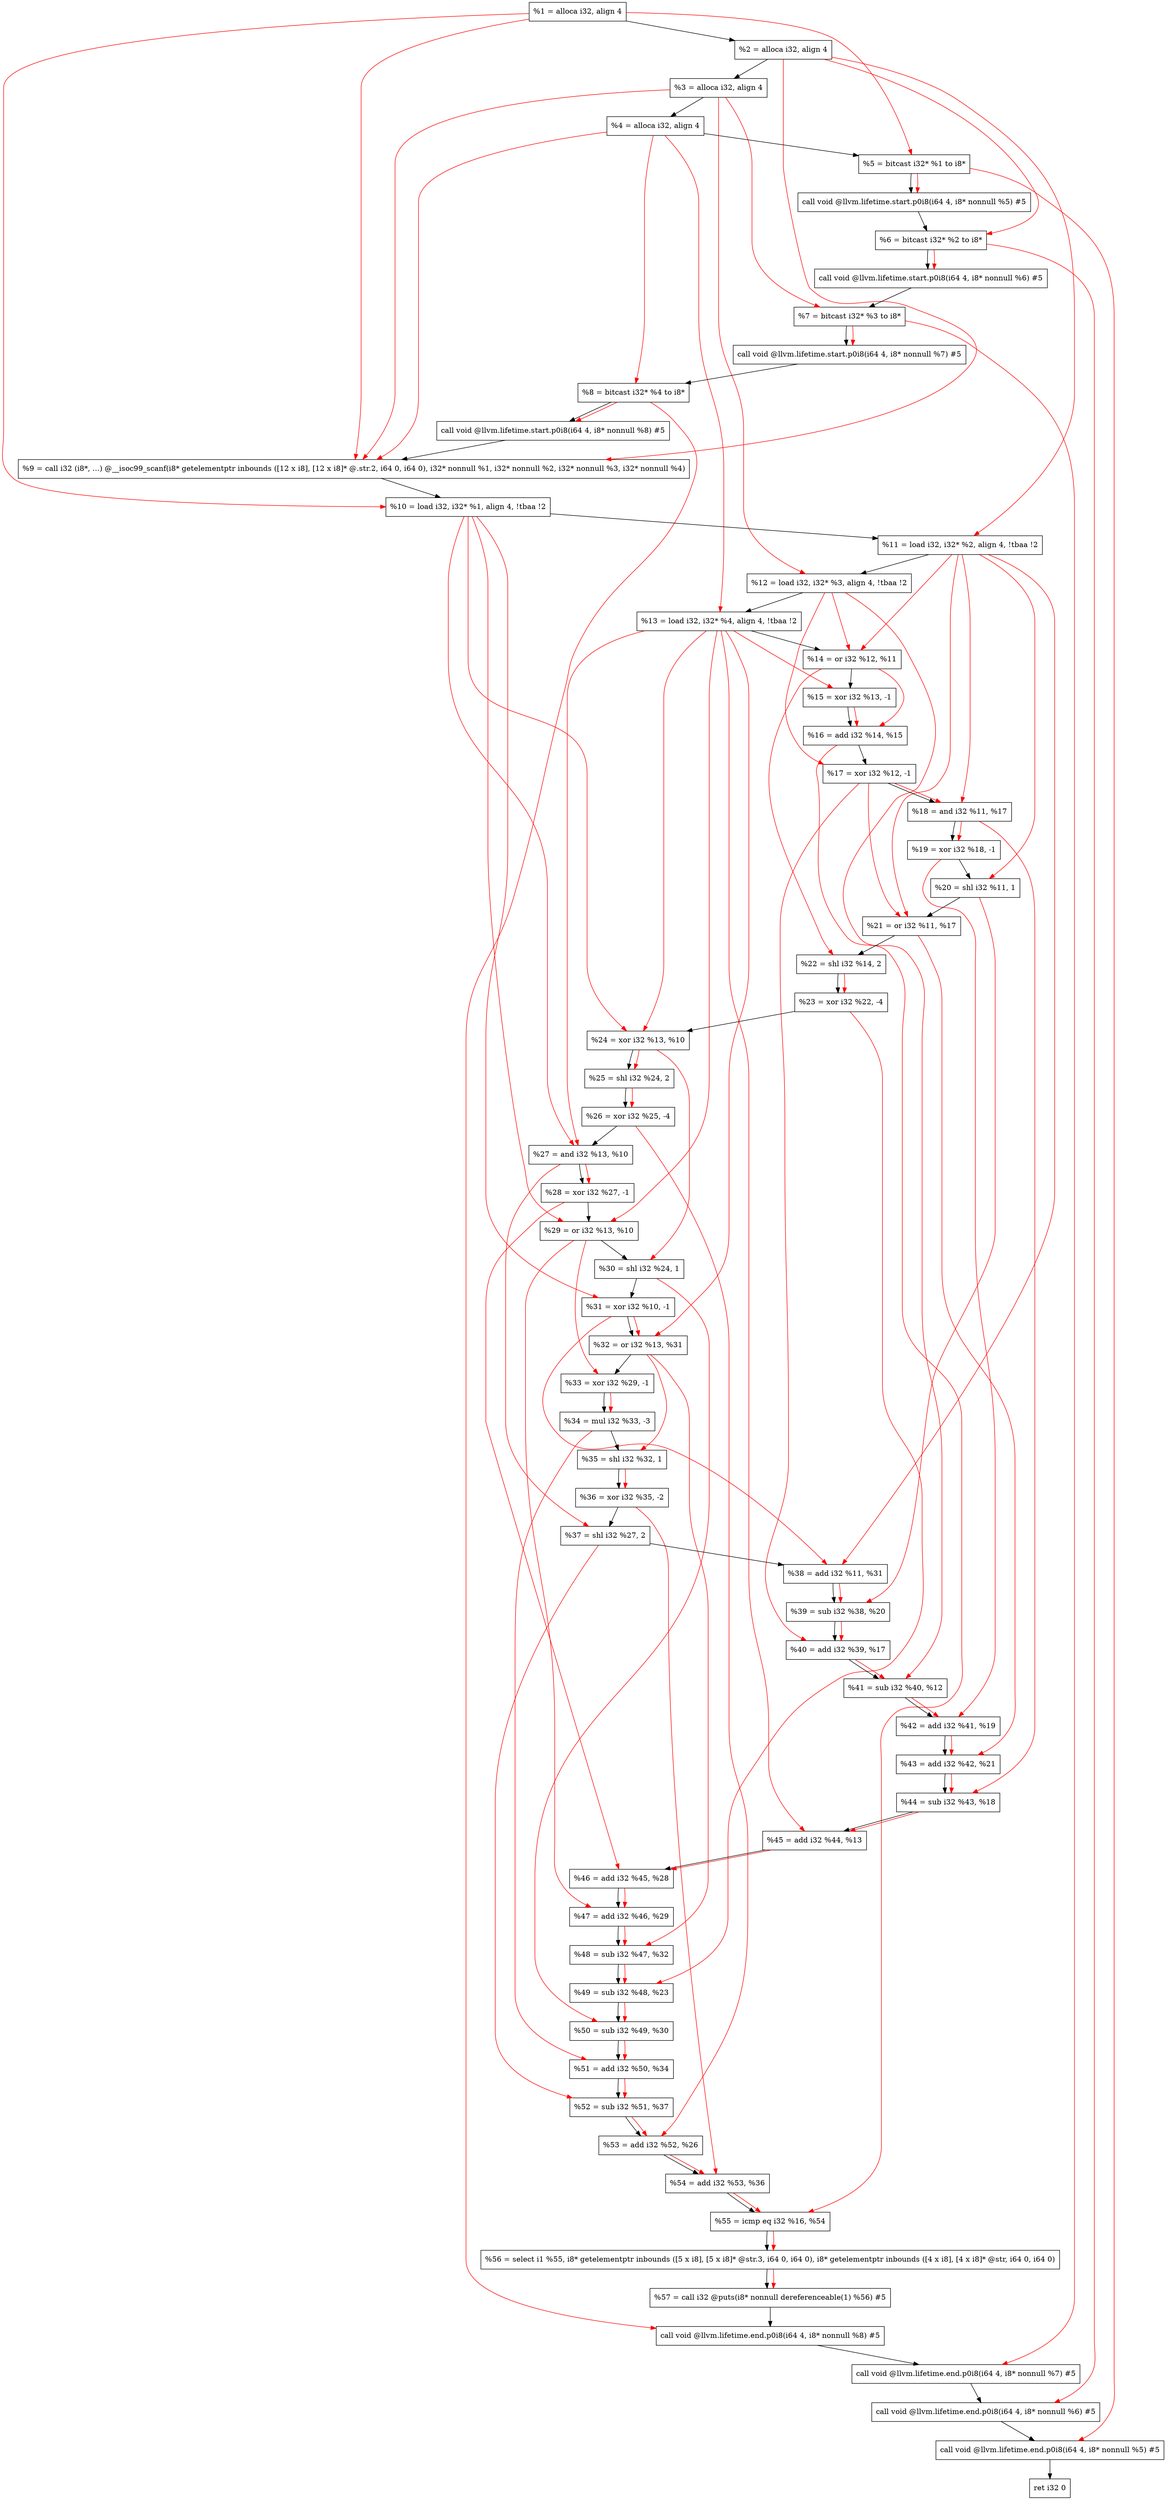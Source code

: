 digraph "DFG for'main' function" {
	Node0x1679d28[shape=record, label="  %1 = alloca i32, align 4"];
	Node0x1679da8[shape=record, label="  %2 = alloca i32, align 4"];
	Node0x1679e38[shape=record, label="  %3 = alloca i32, align 4"];
	Node0x1679e98[shape=record, label="  %4 = alloca i32, align 4"];
	Node0x1679f48[shape=record, label="  %5 = bitcast i32* %1 to i8*"];
	Node0x167a378[shape=record, label="  call void @llvm.lifetime.start.p0i8(i64 4, i8* nonnull %5) #5"];
	Node0x167a458[shape=record, label="  %6 = bitcast i32* %2 to i8*"];
	Node0x167a558[shape=record, label="  call void @llvm.lifetime.start.p0i8(i64 4, i8* nonnull %6) #5"];
	Node0x167a618[shape=record, label="  %7 = bitcast i32* %3 to i8*"];
	Node0x167a6c8[shape=record, label="  call void @llvm.lifetime.start.p0i8(i64 4, i8* nonnull %7) #5"];
	Node0x167a788[shape=record, label="  %8 = bitcast i32* %4 to i8*"];
	Node0x167a838[shape=record, label="  call void @llvm.lifetime.start.p0i8(i64 4, i8* nonnull %8) #5"];
	Node0x1674ba0[shape=record, label="  %9 = call i32 (i8*, ...) @__isoc99_scanf(i8* getelementptr inbounds ([12 x i8], [12 x i8]* @.str.2, i64 0, i64 0), i32* nonnull %1, i32* nonnull %2, i32* nonnull %3, i32* nonnull %4)"];
	Node0x167aa38[shape=record, label="  %10 = load i32, i32* %1, align 4, !tbaa !2"];
	Node0x167b9a8[shape=record, label="  %11 = load i32, i32* %2, align 4, !tbaa !2"];
	Node0x167c018[shape=record, label="  %12 = load i32, i32* %3, align 4, !tbaa !2"];
	Node0x167c078[shape=record, label="  %13 = load i32, i32* %4, align 4, !tbaa !2"];
	Node0x167c0f0[shape=record, label="  %14 = or i32 %12, %11"];
	Node0x167c160[shape=record, label="  %15 = xor i32 %13, -1"];
	Node0x167c1d0[shape=record, label="  %16 = add i32 %14, %15"];
	Node0x167c240[shape=record, label="  %17 = xor i32 %12, -1"];
	Node0x167c2b0[shape=record, label="  %18 = and i32 %11, %17"];
	Node0x167c320[shape=record, label="  %19 = xor i32 %18, -1"];
	Node0x167c390[shape=record, label="  %20 = shl i32 %11, 1"];
	Node0x167c400[shape=record, label="  %21 = or i32 %11, %17"];
	Node0x167c470[shape=record, label="  %22 = shl i32 %14, 2"];
	Node0x167c4e0[shape=record, label="  %23 = xor i32 %22, -4"];
	Node0x167c550[shape=record, label="  %24 = xor i32 %13, %10"];
	Node0x167c5c0[shape=record, label="  %25 = shl i32 %24, 2"];
	Node0x167c630[shape=record, label="  %26 = xor i32 %25, -4"];
	Node0x167c6a0[shape=record, label="  %27 = and i32 %13, %10"];
	Node0x167c710[shape=record, label="  %28 = xor i32 %27, -1"];
	Node0x167c780[shape=record, label="  %29 = or i32 %13, %10"];
	Node0x167c7f0[shape=record, label="  %30 = shl i32 %24, 1"];
	Node0x167c860[shape=record, label="  %31 = xor i32 %10, -1"];
	Node0x167c8d0[shape=record, label="  %32 = or i32 %13, %31"];
	Node0x167c940[shape=record, label="  %33 = xor i32 %29, -1"];
	Node0x167c9b0[shape=record, label="  %34 = mul i32 %33, -3"];
	Node0x167ca20[shape=record, label="  %35 = shl i32 %32, 1"];
	Node0x167ca90[shape=record, label="  %36 = xor i32 %35, -2"];
	Node0x167cb00[shape=record, label="  %37 = shl i32 %27, 2"];
	Node0x167cb70[shape=record, label="  %38 = add i32 %11, %31"];
	Node0x167cbe0[shape=record, label="  %39 = sub i32 %38, %20"];
	Node0x167cc50[shape=record, label="  %40 = add i32 %39, %17"];
	Node0x167ccc0[shape=record, label="  %41 = sub i32 %40, %12"];
	Node0x167cd30[shape=record, label="  %42 = add i32 %41, %19"];
	Node0x167cda0[shape=record, label="  %43 = add i32 %42, %21"];
	Node0x167ce10[shape=record, label="  %44 = sub i32 %43, %18"];
	Node0x167ce80[shape=record, label="  %45 = add i32 %44, %13"];
	Node0x167cef0[shape=record, label="  %46 = add i32 %45, %28"];
	Node0x167cf60[shape=record, label="  %47 = add i32 %46, %29"];
	Node0x167cfd0[shape=record, label="  %48 = sub i32 %47, %32"];
	Node0x167d040[shape=record, label="  %49 = sub i32 %48, %23"];
	Node0x167d0b0[shape=record, label="  %50 = sub i32 %49, %30"];
	Node0x167d120[shape=record, label="  %51 = add i32 %50, %34"];
	Node0x167d190[shape=record, label="  %52 = sub i32 %51, %37"];
	Node0x167d200[shape=record, label="  %53 = add i32 %52, %26"];
	Node0x167d270[shape=record, label="  %54 = add i32 %53, %36"];
	Node0x167d2e0[shape=record, label="  %55 = icmp eq i32 %16, %54"];
	Node0x16198b8[shape=record, label="  %56 = select i1 %55, i8* getelementptr inbounds ([5 x i8], [5 x i8]* @str.3, i64 0, i64 0), i8* getelementptr inbounds ([4 x i8], [4 x i8]* @str, i64 0, i64 0)"];
	Node0x167d370[shape=record, label="  %57 = call i32 @puts(i8* nonnull dereferenceable(1) %56) #5"];
	Node0x167d618[shape=record, label="  call void @llvm.lifetime.end.p0i8(i64 4, i8* nonnull %8) #5"];
	Node0x167d778[shape=record, label="  call void @llvm.lifetime.end.p0i8(i64 4, i8* nonnull %7) #5"];
	Node0x167d888[shape=record, label="  call void @llvm.lifetime.end.p0i8(i64 4, i8* nonnull %6) #5"];
	Node0x167d998[shape=record, label="  call void @llvm.lifetime.end.p0i8(i64 4, i8* nonnull %5) #5"];
	Node0x167da58[shape=record, label="  ret i32 0"];
	Node0x1679d28 -> Node0x1679da8;
	Node0x1679da8 -> Node0x1679e38;
	Node0x1679e38 -> Node0x1679e98;
	Node0x1679e98 -> Node0x1679f48;
	Node0x1679f48 -> Node0x167a378;
	Node0x167a378 -> Node0x167a458;
	Node0x167a458 -> Node0x167a558;
	Node0x167a558 -> Node0x167a618;
	Node0x167a618 -> Node0x167a6c8;
	Node0x167a6c8 -> Node0x167a788;
	Node0x167a788 -> Node0x167a838;
	Node0x167a838 -> Node0x1674ba0;
	Node0x1674ba0 -> Node0x167aa38;
	Node0x167aa38 -> Node0x167b9a8;
	Node0x167b9a8 -> Node0x167c018;
	Node0x167c018 -> Node0x167c078;
	Node0x167c078 -> Node0x167c0f0;
	Node0x167c0f0 -> Node0x167c160;
	Node0x167c160 -> Node0x167c1d0;
	Node0x167c1d0 -> Node0x167c240;
	Node0x167c240 -> Node0x167c2b0;
	Node0x167c2b0 -> Node0x167c320;
	Node0x167c320 -> Node0x167c390;
	Node0x167c390 -> Node0x167c400;
	Node0x167c400 -> Node0x167c470;
	Node0x167c470 -> Node0x167c4e0;
	Node0x167c4e0 -> Node0x167c550;
	Node0x167c550 -> Node0x167c5c0;
	Node0x167c5c0 -> Node0x167c630;
	Node0x167c630 -> Node0x167c6a0;
	Node0x167c6a0 -> Node0x167c710;
	Node0x167c710 -> Node0x167c780;
	Node0x167c780 -> Node0x167c7f0;
	Node0x167c7f0 -> Node0x167c860;
	Node0x167c860 -> Node0x167c8d0;
	Node0x167c8d0 -> Node0x167c940;
	Node0x167c940 -> Node0x167c9b0;
	Node0x167c9b0 -> Node0x167ca20;
	Node0x167ca20 -> Node0x167ca90;
	Node0x167ca90 -> Node0x167cb00;
	Node0x167cb00 -> Node0x167cb70;
	Node0x167cb70 -> Node0x167cbe0;
	Node0x167cbe0 -> Node0x167cc50;
	Node0x167cc50 -> Node0x167ccc0;
	Node0x167ccc0 -> Node0x167cd30;
	Node0x167cd30 -> Node0x167cda0;
	Node0x167cda0 -> Node0x167ce10;
	Node0x167ce10 -> Node0x167ce80;
	Node0x167ce80 -> Node0x167cef0;
	Node0x167cef0 -> Node0x167cf60;
	Node0x167cf60 -> Node0x167cfd0;
	Node0x167cfd0 -> Node0x167d040;
	Node0x167d040 -> Node0x167d0b0;
	Node0x167d0b0 -> Node0x167d120;
	Node0x167d120 -> Node0x167d190;
	Node0x167d190 -> Node0x167d200;
	Node0x167d200 -> Node0x167d270;
	Node0x167d270 -> Node0x167d2e0;
	Node0x167d2e0 -> Node0x16198b8;
	Node0x16198b8 -> Node0x167d370;
	Node0x167d370 -> Node0x167d618;
	Node0x167d618 -> Node0x167d778;
	Node0x167d778 -> Node0x167d888;
	Node0x167d888 -> Node0x167d998;
	Node0x167d998 -> Node0x167da58;
edge [color=red]
	Node0x1679d28 -> Node0x1679f48;
	Node0x1679f48 -> Node0x167a378;
	Node0x1679da8 -> Node0x167a458;
	Node0x167a458 -> Node0x167a558;
	Node0x1679e38 -> Node0x167a618;
	Node0x167a618 -> Node0x167a6c8;
	Node0x1679e98 -> Node0x167a788;
	Node0x167a788 -> Node0x167a838;
	Node0x1679d28 -> Node0x1674ba0;
	Node0x1679da8 -> Node0x1674ba0;
	Node0x1679e38 -> Node0x1674ba0;
	Node0x1679e98 -> Node0x1674ba0;
	Node0x1679d28 -> Node0x167aa38;
	Node0x1679da8 -> Node0x167b9a8;
	Node0x1679e38 -> Node0x167c018;
	Node0x1679e98 -> Node0x167c078;
	Node0x167c018 -> Node0x167c0f0;
	Node0x167b9a8 -> Node0x167c0f0;
	Node0x167c078 -> Node0x167c160;
	Node0x167c0f0 -> Node0x167c1d0;
	Node0x167c160 -> Node0x167c1d0;
	Node0x167c018 -> Node0x167c240;
	Node0x167b9a8 -> Node0x167c2b0;
	Node0x167c240 -> Node0x167c2b0;
	Node0x167c2b0 -> Node0x167c320;
	Node0x167b9a8 -> Node0x167c390;
	Node0x167b9a8 -> Node0x167c400;
	Node0x167c240 -> Node0x167c400;
	Node0x167c0f0 -> Node0x167c470;
	Node0x167c470 -> Node0x167c4e0;
	Node0x167c078 -> Node0x167c550;
	Node0x167aa38 -> Node0x167c550;
	Node0x167c550 -> Node0x167c5c0;
	Node0x167c5c0 -> Node0x167c630;
	Node0x167c078 -> Node0x167c6a0;
	Node0x167aa38 -> Node0x167c6a0;
	Node0x167c6a0 -> Node0x167c710;
	Node0x167c078 -> Node0x167c780;
	Node0x167aa38 -> Node0x167c780;
	Node0x167c550 -> Node0x167c7f0;
	Node0x167aa38 -> Node0x167c860;
	Node0x167c078 -> Node0x167c8d0;
	Node0x167c860 -> Node0x167c8d0;
	Node0x167c780 -> Node0x167c940;
	Node0x167c940 -> Node0x167c9b0;
	Node0x167c8d0 -> Node0x167ca20;
	Node0x167ca20 -> Node0x167ca90;
	Node0x167c6a0 -> Node0x167cb00;
	Node0x167b9a8 -> Node0x167cb70;
	Node0x167c860 -> Node0x167cb70;
	Node0x167cb70 -> Node0x167cbe0;
	Node0x167c390 -> Node0x167cbe0;
	Node0x167cbe0 -> Node0x167cc50;
	Node0x167c240 -> Node0x167cc50;
	Node0x167cc50 -> Node0x167ccc0;
	Node0x167c018 -> Node0x167ccc0;
	Node0x167ccc0 -> Node0x167cd30;
	Node0x167c320 -> Node0x167cd30;
	Node0x167cd30 -> Node0x167cda0;
	Node0x167c400 -> Node0x167cda0;
	Node0x167cda0 -> Node0x167ce10;
	Node0x167c2b0 -> Node0x167ce10;
	Node0x167ce10 -> Node0x167ce80;
	Node0x167c078 -> Node0x167ce80;
	Node0x167ce80 -> Node0x167cef0;
	Node0x167c710 -> Node0x167cef0;
	Node0x167cef0 -> Node0x167cf60;
	Node0x167c780 -> Node0x167cf60;
	Node0x167cf60 -> Node0x167cfd0;
	Node0x167c8d0 -> Node0x167cfd0;
	Node0x167cfd0 -> Node0x167d040;
	Node0x167c4e0 -> Node0x167d040;
	Node0x167d040 -> Node0x167d0b0;
	Node0x167c7f0 -> Node0x167d0b0;
	Node0x167d0b0 -> Node0x167d120;
	Node0x167c9b0 -> Node0x167d120;
	Node0x167d120 -> Node0x167d190;
	Node0x167cb00 -> Node0x167d190;
	Node0x167d190 -> Node0x167d200;
	Node0x167c630 -> Node0x167d200;
	Node0x167d200 -> Node0x167d270;
	Node0x167ca90 -> Node0x167d270;
	Node0x167c1d0 -> Node0x167d2e0;
	Node0x167d270 -> Node0x167d2e0;
	Node0x167d2e0 -> Node0x16198b8;
	Node0x16198b8 -> Node0x167d370;
	Node0x167a788 -> Node0x167d618;
	Node0x167a618 -> Node0x167d778;
	Node0x167a458 -> Node0x167d888;
	Node0x1679f48 -> Node0x167d998;
}

